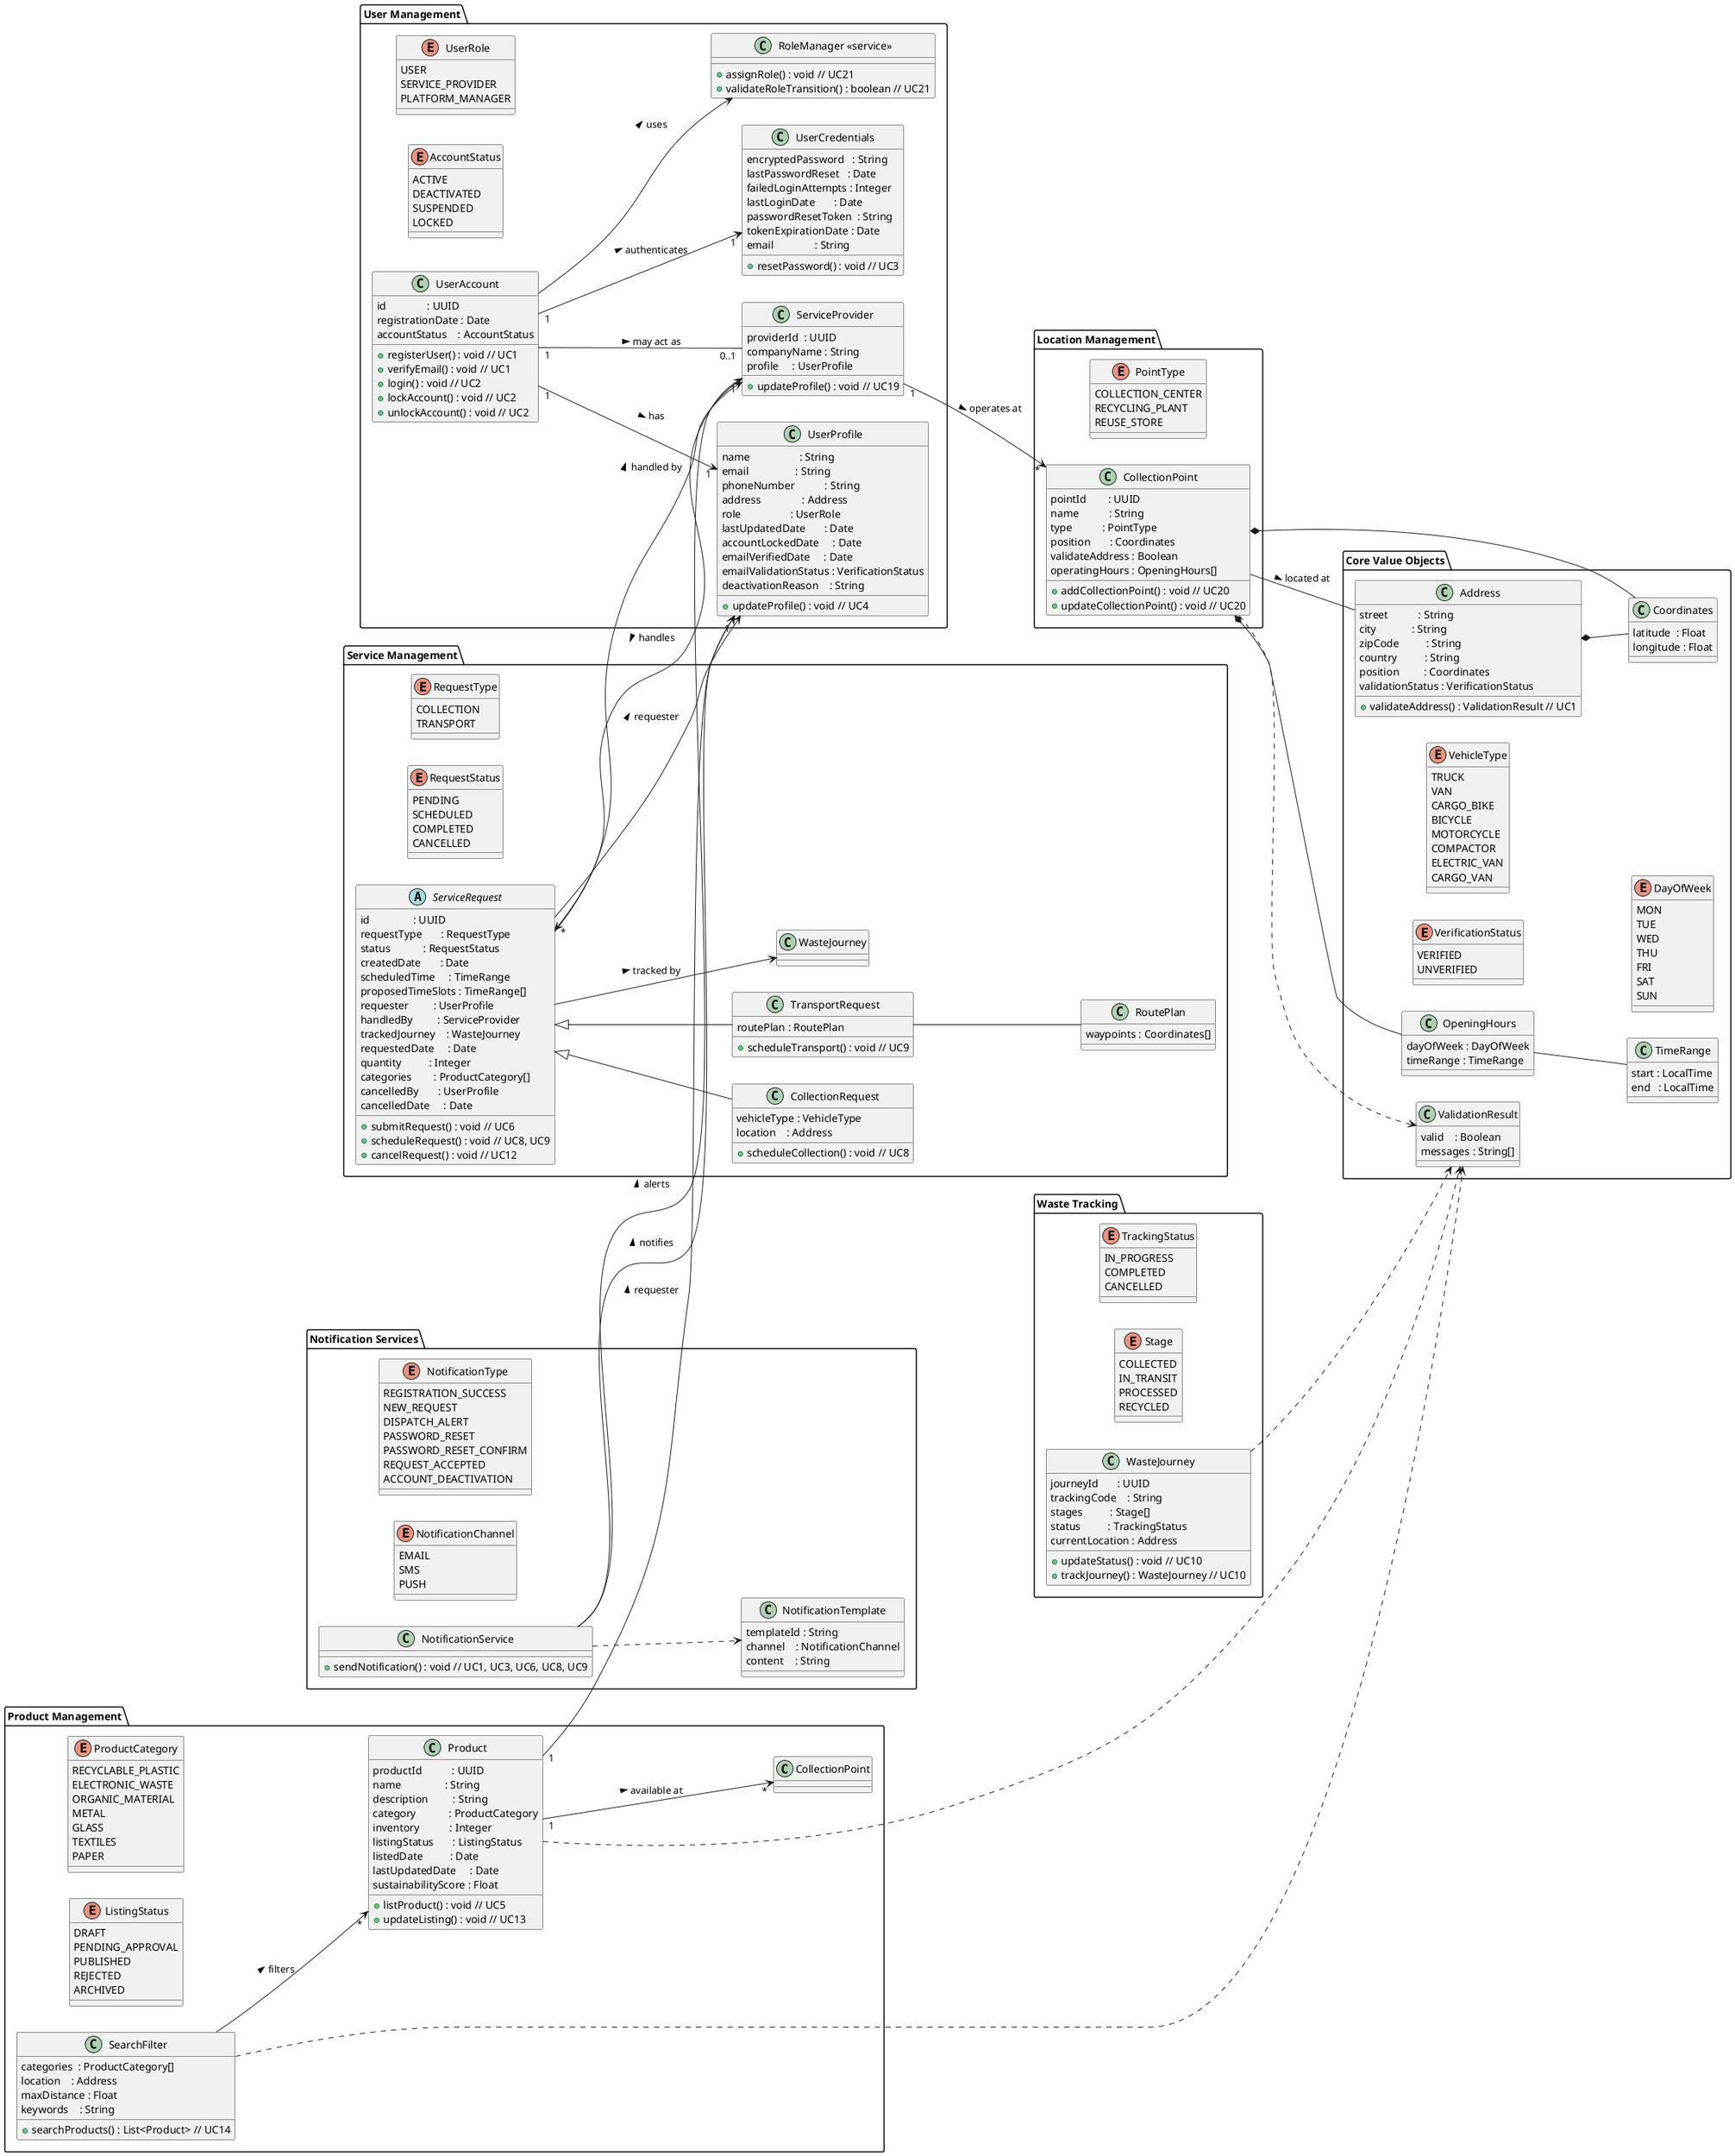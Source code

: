 @startuml
left to right direction

' ──────────────────────────────────────────────
'  CORE VALUE OBJECTS
' ──────────────────────────────────────────────
package "Core Value Objects" {
    enum VerificationStatus {
        VERIFIED
        UNVERIFIED
    }
    
    enum VehicleType {
        TRUCK
        VAN
        CARGO_BIKE
        BICYCLE
        MOTORCYCLE
        COMPACTOR
        ELECTRIC_VAN
        CARGO_VAN
    }
    
    enum DayOfWeek {
        MON
        TUE
        WED
        THU
        FRI
        SAT
        SUN
    }
    
    class ValidationResult {
        valid    : Boolean
        messages : String[]
    }
    
    class Coordinates {
        latitude  : Float
        longitude : Float
    }
    
    class Address {
        street           : String
        city             : String
        zipCode          : String
        country          : String
        position         : Coordinates
        validationStatus : VerificationStatus
        
        + validateAddress() : ValidationResult // UC1
    }
    
    class TimeRange {
        start : LocalTime
        end   : LocalTime
    }
    
    class OpeningHours {
        dayOfWeek : DayOfWeek
        timeRange : TimeRange
    }
    
    Address *-- Coordinates
    OpeningHours -- TimeRange
}

' ──────────────────────────────────────────────
'  USER MANAGEMENT
' ──────────────────────────────────────────────
package "User Management" {
    enum UserRole {
        USER
        SERVICE_PROVIDER
        PLATFORM_MANAGER
    }
    
    enum AccountStatus {
        ACTIVE
        DEACTIVATED
        SUSPENDED
        LOCKED
    }
    
    class UserAccount {
        id               : UUID
        registrationDate : Date
        accountStatus    : AccountStatus
        
        + registerUser() : void // UC1
        + verifyEmail() : void // UC1
        + login() : void // UC2
        + lockAccount() : void // UC2
        + unlockAccount() : void // UC2
    }
    
    class UserProfile {
        name                  : String
        email                 : String
        phoneNumber           : String
        address               : Address
        role                  : UserRole
        lastUpdatedDate       : Date
        accountLockedDate     : Date
        emailVerifiedDate     : Date
        emailValidationStatus : VerificationStatus
        deactivationReason    : String
        
        + updateProfile() : void // UC4
    }
    
    class UserCredentials {
        encryptedPassword   : String
        lastPasswordReset   : Date
        failedLoginAttempts : Integer
        lastLoginDate       : Date
        passwordResetToken  : String
        tokenExpirationDate : Date
        email               : String
        
        + resetPassword() : void // UC3
    }
    
    class ServiceProvider {
        providerId  : UUID
        companyName : String
        profile     : UserProfile
        
        + updateProfile() : void // UC19
    }
    
    class "RoleManager <<service>>" as RoleManager {
        + assignRole() : void // UC21
        + validateRoleTransition() : boolean // UC21
    }
    
    UserAccount "1" --> "1" UserProfile : has >
    UserAccount "1" --> "1" UserCredentials : authenticates >
    UserAccount --> RoleManager : uses >
    UserAccount "1" -- "0..1" ServiceProvider : may act as >
}

' ──────────────────────────────────────────────
'  SERVICE MANAGEMENT
' ──────────────────────────────────────────────
package "Service Management" {
    enum RequestType {
        COLLECTION
        TRANSPORT
    }
    
    enum RequestStatus {
        PENDING
        SCHEDULED
        COMPLETED
        CANCELLED
    }
    
    abstract class ServiceRequest {
        id                : UUID
        requestType       : RequestType
        status            : RequestStatus
        createdDate       : Date
        scheduledTime     : TimeRange
        proposedTimeSlots : TimeRange[]
        requester         : UserProfile
        handledBy         : ServiceProvider
        trackedJourney    : WasteJourney
        requestedDate     : Date
        quantity          : Integer
        categories        : ProductCategory[]
        cancelledBy       : UserProfile
        cancelledDate     : Date
        
        + submitRequest() : void // UC6
        + scheduleRequest() : void // UC8, UC9
        + cancelRequest() : void // UC12
    }
    
    class CollectionRequest extends ServiceRequest {
        vehicleType : VehicleType
        location    : Address
        
        + scheduleCollection() : void // UC8
    }
    
    class TransportRequest extends ServiceRequest {
        routePlan : RoutePlan
        
        + scheduleTransport() : void // UC9
    }
    
    class RoutePlan {
        waypoints : Coordinates[]
    }
    
    ServiceProvider "1" --> "*" ServiceRequest : handles >
    TransportRequest -- RoutePlan
    ServiceRequest --> WasteJourney : tracked by >
    ServiceRequest --> UserProfile : requester >
    ServiceRequest --> ServiceProvider : handled by >
}

' ──────────────────────────────────────────────
'  WASTE TRACKING
' ──────────────────────────────────────────────
package "Waste Tracking" {
    enum TrackingStatus {
        IN_PROGRESS
        COMPLETED
        CANCELLED
    }
    
    enum Stage {
        COLLECTED
        IN_TRANSIT
        PROCESSED
        RECYCLED
    }
    
    class WasteJourney {
        journeyId       : UUID
        trackingCode    : String
        stages          : Stage[]
        status          : TrackingStatus
        currentLocation : Address
        
        + updateStatus() : void // UC10
        + trackJourney() : WasteJourney // UC10
    }
    
    WasteJourney ..> ValidationResult
}

' ──────────────────────────────────────────────
'  PRODUCT MANAGEMENT
' ──────────────────────────────────────────────
package "Product Management" {
    enum ProductCategory {
        RECYCLABLE_PLASTIC
        ELECTRONIC_WASTE
        ORGANIC_MATERIAL
        METAL
        GLASS
        TEXTILES
        PAPER
    }
    
    enum ListingStatus {
        DRAFT
        PENDING_APPROVAL
        PUBLISHED
        REJECTED
        ARCHIVED
    }
    
    class Product {
        productId           : UUID
        name                : String
        description         : String
        category            : ProductCategory
        inventory           : Integer
        listingStatus       : ListingStatus
        listedDate          : Date
        lastUpdatedDate     : Date
        sustainabilityScore : Float
        
        + listProduct() : void // UC5
        + updateListing() : void // UC13
    }
    
    class SearchFilter {
        categories  : ProductCategory[]
        location    : Address
        maxDistance : Float
        keywords    : String
        
        + searchProducts() : List<Product> // UC14
    }
    
    Product ..> ValidationResult
    SearchFilter ..> ValidationResult
    Product "1" --> "*" CollectionPoint : available at >
    Product "1" --> "1" UserProfile      : requester >
    SearchFilter --> "*" Product            : filters >
}

' ──────────────────────────────────────────────
'  LOCATION MANAGEMENT
' ──────────────────────────────────────────────
package "Location Management" {
    enum PointType {
        COLLECTION_CENTER
        RECYCLING_PLANT
        REUSE_STORE
    }
    
    class CollectionPoint {
        pointId        : UUID
        name           : String
        type           : PointType
        position       : Coordinates
        validateAddress : Boolean
        operatingHours : OpeningHours[]
        
        + addCollectionPoint() : void // UC20
        + updateCollectionPoint() : void // UC20
    }
    
    CollectionPoint ..> ValidationResult
    CollectionPoint *-- Coordinates
    CollectionPoint *-- OpeningHours
    CollectionPoint -- Address : located at >
    ServiceProvider "1" --> "*" CollectionPoint : operates at >
}

' ──────────────────────────────────────────────
'  NOTIFICATION SERVICES
' ──────────────────────────────────────────────
package "Notification Services" {
    enum NotificationType {
        REGISTRATION_SUCCESS
        NEW_REQUEST
        DISPATCH_ALERT
        PASSWORD_RESET
        PASSWORD_RESET_CONFIRM
        REQUEST_ACCEPTED
        ACCOUNT_DEACTIVATION
    }
    
    enum NotificationChannel{
        EMAIL
        SMS
        PUSH
    }
    
    class NotificationTemplate {
        templateId : String
        channel    : NotificationChannel
        content    : String
    }
    
    class NotificationService {
        + sendNotification() : void // UC1, UC3, UC6, UC8, UC9
    }
    
    NotificationService ..> NotificationTemplate
    NotificationService --> UserProfile     : notifies >
    NotificationService --> ServiceProvider : alerts >
}

@enduml